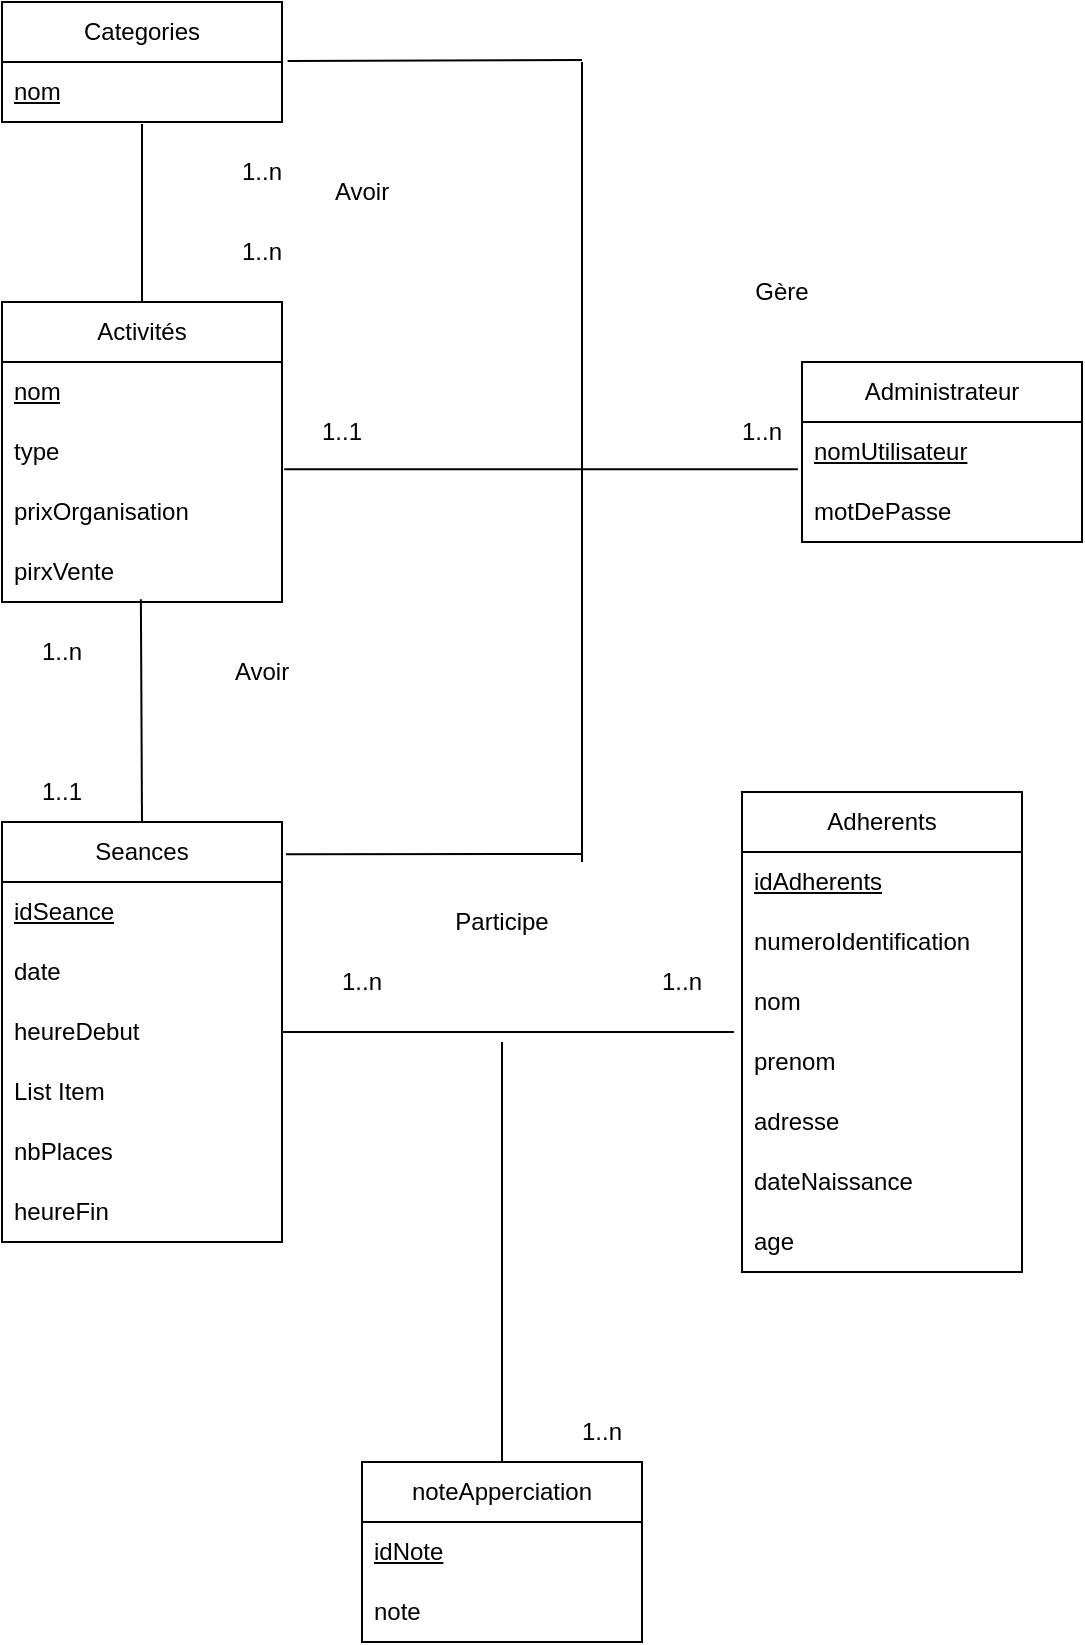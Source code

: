<mxfile version="24.8.3">
  <diagram name="Page-1" id="BqMI_8spcaLeumQzxmcD">
    <mxGraphModel dx="1188" dy="653" grid="1" gridSize="10" guides="1" tooltips="1" connect="1" arrows="1" fold="1" page="1" pageScale="1" pageWidth="827" pageHeight="1169" math="0" shadow="0">
      <root>
        <mxCell id="0" />
        <mxCell id="1" parent="0" />
        <mxCell id="B2Yp9G5Sk2Scn-XK5Tx--1" value="Adherents" style="swimlane;fontStyle=0;childLayout=stackLayout;horizontal=1;startSize=30;horizontalStack=0;resizeParent=1;resizeParentMax=0;resizeLast=0;collapsible=1;marginBottom=0;whiteSpace=wrap;html=1;" vertex="1" parent="1">
          <mxGeometry x="420" y="505" width="140" height="240" as="geometry" />
        </mxCell>
        <mxCell id="B2Yp9G5Sk2Scn-XK5Tx--25" value="&lt;u&gt;idAdherents&lt;/u&gt;" style="text;strokeColor=none;fillColor=none;align=left;verticalAlign=middle;spacingLeft=4;spacingRight=4;overflow=hidden;points=[[0,0.5],[1,0.5]];portConstraint=eastwest;rotatable=0;whiteSpace=wrap;html=1;" vertex="1" parent="B2Yp9G5Sk2Scn-XK5Tx--1">
          <mxGeometry y="30" width="140" height="30" as="geometry" />
        </mxCell>
        <mxCell id="B2Yp9G5Sk2Scn-XK5Tx--2" value="numeroIdentification" style="text;strokeColor=none;fillColor=none;align=left;verticalAlign=middle;spacingLeft=4;spacingRight=4;overflow=hidden;points=[[0,0.5],[1,0.5]];portConstraint=eastwest;rotatable=0;whiteSpace=wrap;html=1;" vertex="1" parent="B2Yp9G5Sk2Scn-XK5Tx--1">
          <mxGeometry y="60" width="140" height="30" as="geometry" />
        </mxCell>
        <mxCell id="B2Yp9G5Sk2Scn-XK5Tx--3" value="nom" style="text;strokeColor=none;fillColor=none;align=left;verticalAlign=middle;spacingLeft=4;spacingRight=4;overflow=hidden;points=[[0,0.5],[1,0.5]];portConstraint=eastwest;rotatable=0;whiteSpace=wrap;html=1;" vertex="1" parent="B2Yp9G5Sk2Scn-XK5Tx--1">
          <mxGeometry y="90" width="140" height="30" as="geometry" />
        </mxCell>
        <mxCell id="B2Yp9G5Sk2Scn-XK5Tx--4" value="prenom" style="text;strokeColor=none;fillColor=none;align=left;verticalAlign=middle;spacingLeft=4;spacingRight=4;overflow=hidden;points=[[0,0.5],[1,0.5]];portConstraint=eastwest;rotatable=0;whiteSpace=wrap;html=1;" vertex="1" parent="B2Yp9G5Sk2Scn-XK5Tx--1">
          <mxGeometry y="120" width="140" height="30" as="geometry" />
        </mxCell>
        <mxCell id="B2Yp9G5Sk2Scn-XK5Tx--5" value="adresse" style="text;strokeColor=none;fillColor=none;align=left;verticalAlign=middle;spacingLeft=4;spacingRight=4;overflow=hidden;points=[[0,0.5],[1,0.5]];portConstraint=eastwest;rotatable=0;whiteSpace=wrap;html=1;" vertex="1" parent="B2Yp9G5Sk2Scn-XK5Tx--1">
          <mxGeometry y="150" width="140" height="30" as="geometry" />
        </mxCell>
        <mxCell id="B2Yp9G5Sk2Scn-XK5Tx--7" value="dateNaissance" style="text;strokeColor=none;fillColor=none;align=left;verticalAlign=middle;spacingLeft=4;spacingRight=4;overflow=hidden;points=[[0,0.5],[1,0.5]];portConstraint=eastwest;rotatable=0;whiteSpace=wrap;html=1;" vertex="1" parent="B2Yp9G5Sk2Scn-XK5Tx--1">
          <mxGeometry y="180" width="140" height="30" as="geometry" />
        </mxCell>
        <mxCell id="B2Yp9G5Sk2Scn-XK5Tx--8" value="age" style="text;strokeColor=none;fillColor=none;align=left;verticalAlign=middle;spacingLeft=4;spacingRight=4;overflow=hidden;points=[[0,0.5],[1,0.5]];portConstraint=eastwest;rotatable=0;whiteSpace=wrap;html=1;" vertex="1" parent="B2Yp9G5Sk2Scn-XK5Tx--1">
          <mxGeometry y="210" width="140" height="30" as="geometry" />
        </mxCell>
        <mxCell id="B2Yp9G5Sk2Scn-XK5Tx--9" value="Administrateur" style="swimlane;fontStyle=0;childLayout=stackLayout;horizontal=1;startSize=30;horizontalStack=0;resizeParent=1;resizeParentMax=0;resizeLast=0;collapsible=1;marginBottom=0;whiteSpace=wrap;html=1;" vertex="1" parent="1">
          <mxGeometry x="450" y="290" width="140" height="90" as="geometry" />
        </mxCell>
        <mxCell id="B2Yp9G5Sk2Scn-XK5Tx--10" value="&lt;u&gt;nomUtilisateur&lt;/u&gt;" style="text;strokeColor=none;fillColor=none;align=left;verticalAlign=middle;spacingLeft=4;spacingRight=4;overflow=hidden;points=[[0,0.5],[1,0.5]];portConstraint=eastwest;rotatable=0;whiteSpace=wrap;html=1;" vertex="1" parent="B2Yp9G5Sk2Scn-XK5Tx--9">
          <mxGeometry y="30" width="140" height="30" as="geometry" />
        </mxCell>
        <mxCell id="B2Yp9G5Sk2Scn-XK5Tx--11" value="motDePasse" style="text;strokeColor=none;fillColor=none;align=left;verticalAlign=middle;spacingLeft=4;spacingRight=4;overflow=hidden;points=[[0,0.5],[1,0.5]];portConstraint=eastwest;rotatable=0;whiteSpace=wrap;html=1;" vertex="1" parent="B2Yp9G5Sk2Scn-XK5Tx--9">
          <mxGeometry y="60" width="140" height="30" as="geometry" />
        </mxCell>
        <mxCell id="B2Yp9G5Sk2Scn-XK5Tx--13" value="Activités" style="swimlane;fontStyle=0;childLayout=stackLayout;horizontal=1;startSize=30;horizontalStack=0;resizeParent=1;resizeParentMax=0;resizeLast=0;collapsible=1;marginBottom=0;whiteSpace=wrap;html=1;" vertex="1" parent="1">
          <mxGeometry x="50" y="260" width="140" height="150" as="geometry" />
        </mxCell>
        <mxCell id="B2Yp9G5Sk2Scn-XK5Tx--14" value="&lt;u&gt;nom&lt;/u&gt;" style="text;strokeColor=none;fillColor=none;align=left;verticalAlign=middle;spacingLeft=4;spacingRight=4;overflow=hidden;points=[[0,0.5],[1,0.5]];portConstraint=eastwest;rotatable=0;whiteSpace=wrap;html=1;" vertex="1" parent="B2Yp9G5Sk2Scn-XK5Tx--13">
          <mxGeometry y="30" width="140" height="30" as="geometry" />
        </mxCell>
        <mxCell id="B2Yp9G5Sk2Scn-XK5Tx--15" value="type" style="text;strokeColor=none;fillColor=none;align=left;verticalAlign=middle;spacingLeft=4;spacingRight=4;overflow=hidden;points=[[0,0.5],[1,0.5]];portConstraint=eastwest;rotatable=0;whiteSpace=wrap;html=1;" vertex="1" parent="B2Yp9G5Sk2Scn-XK5Tx--13">
          <mxGeometry y="60" width="140" height="30" as="geometry" />
        </mxCell>
        <mxCell id="B2Yp9G5Sk2Scn-XK5Tx--47" value="prixOrganisation" style="text;strokeColor=none;fillColor=none;align=left;verticalAlign=middle;spacingLeft=4;spacingRight=4;overflow=hidden;points=[[0,0.5],[1,0.5]];portConstraint=eastwest;rotatable=0;whiteSpace=wrap;html=1;" vertex="1" parent="B2Yp9G5Sk2Scn-XK5Tx--13">
          <mxGeometry y="90" width="140" height="30" as="geometry" />
        </mxCell>
        <mxCell id="B2Yp9G5Sk2Scn-XK5Tx--48" value="pirxVente" style="text;strokeColor=none;fillColor=none;align=left;verticalAlign=middle;spacingLeft=4;spacingRight=4;overflow=hidden;points=[[0,0.5],[1,0.5]];portConstraint=eastwest;rotatable=0;whiteSpace=wrap;html=1;" vertex="1" parent="B2Yp9G5Sk2Scn-XK5Tx--13">
          <mxGeometry y="120" width="140" height="30" as="geometry" />
        </mxCell>
        <mxCell id="B2Yp9G5Sk2Scn-XK5Tx--17" value="Seances" style="swimlane;fontStyle=0;childLayout=stackLayout;horizontal=1;startSize=30;horizontalStack=0;resizeParent=1;resizeParentMax=0;resizeLast=0;collapsible=1;marginBottom=0;whiteSpace=wrap;html=1;" vertex="1" parent="1">
          <mxGeometry x="50" y="520" width="140" height="210" as="geometry" />
        </mxCell>
        <mxCell id="B2Yp9G5Sk2Scn-XK5Tx--23" value="&lt;u&gt;idSeance&lt;/u&gt;" style="text;strokeColor=none;fillColor=none;align=left;verticalAlign=middle;spacingLeft=4;spacingRight=4;overflow=hidden;points=[[0,0.5],[1,0.5]];portConstraint=eastwest;rotatable=0;whiteSpace=wrap;html=1;" vertex="1" parent="B2Yp9G5Sk2Scn-XK5Tx--17">
          <mxGeometry y="30" width="140" height="30" as="geometry" />
        </mxCell>
        <mxCell id="B2Yp9G5Sk2Scn-XK5Tx--18" value="date" style="text;strokeColor=none;fillColor=none;align=left;verticalAlign=middle;spacingLeft=4;spacingRight=4;overflow=hidden;points=[[0,0.5],[1,0.5]];portConstraint=eastwest;rotatable=0;whiteSpace=wrap;html=1;" vertex="1" parent="B2Yp9G5Sk2Scn-XK5Tx--17">
          <mxGeometry y="60" width="140" height="30" as="geometry" />
        </mxCell>
        <mxCell id="B2Yp9G5Sk2Scn-XK5Tx--19" value="heureDebut" style="text;strokeColor=none;fillColor=none;align=left;verticalAlign=middle;spacingLeft=4;spacingRight=4;overflow=hidden;points=[[0,0.5],[1,0.5]];portConstraint=eastwest;rotatable=0;whiteSpace=wrap;html=1;" vertex="1" parent="B2Yp9G5Sk2Scn-XK5Tx--17">
          <mxGeometry y="90" width="140" height="30" as="geometry" />
        </mxCell>
        <mxCell id="B2Yp9G5Sk2Scn-XK5Tx--21" value="List Item" style="text;strokeColor=none;fillColor=none;align=left;verticalAlign=middle;spacingLeft=4;spacingRight=4;overflow=hidden;points=[[0,0.5],[1,0.5]];portConstraint=eastwest;rotatable=0;whiteSpace=wrap;html=1;" vertex="1" parent="B2Yp9G5Sk2Scn-XK5Tx--17">
          <mxGeometry y="120" width="140" height="30" as="geometry" />
        </mxCell>
        <mxCell id="B2Yp9G5Sk2Scn-XK5Tx--22" value="nbPlaces" style="text;strokeColor=none;fillColor=none;align=left;verticalAlign=middle;spacingLeft=4;spacingRight=4;overflow=hidden;points=[[0,0.5],[1,0.5]];portConstraint=eastwest;rotatable=0;whiteSpace=wrap;html=1;" vertex="1" parent="B2Yp9G5Sk2Scn-XK5Tx--17">
          <mxGeometry y="150" width="140" height="30" as="geometry" />
        </mxCell>
        <mxCell id="B2Yp9G5Sk2Scn-XK5Tx--20" value="heureFin" style="text;strokeColor=none;fillColor=none;align=left;verticalAlign=middle;spacingLeft=4;spacingRight=4;overflow=hidden;points=[[0,0.5],[1,0.5]];portConstraint=eastwest;rotatable=0;whiteSpace=wrap;html=1;" vertex="1" parent="B2Yp9G5Sk2Scn-XK5Tx--17">
          <mxGeometry y="180" width="140" height="30" as="geometry" />
        </mxCell>
        <mxCell id="B2Yp9G5Sk2Scn-XK5Tx--26" value="noteApperciation" style="swimlane;fontStyle=0;childLayout=stackLayout;horizontal=1;startSize=30;horizontalStack=0;resizeParent=1;resizeParentMax=0;resizeLast=0;collapsible=1;marginBottom=0;whiteSpace=wrap;html=1;" vertex="1" parent="1">
          <mxGeometry x="230" y="840" width="140" height="90" as="geometry" />
        </mxCell>
        <mxCell id="B2Yp9G5Sk2Scn-XK5Tx--27" value="&lt;u&gt;idNote&lt;/u&gt;" style="text;strokeColor=none;fillColor=none;align=left;verticalAlign=middle;spacingLeft=4;spacingRight=4;overflow=hidden;points=[[0,0.5],[1,0.5]];portConstraint=eastwest;rotatable=0;whiteSpace=wrap;html=1;" vertex="1" parent="B2Yp9G5Sk2Scn-XK5Tx--26">
          <mxGeometry y="30" width="140" height="30" as="geometry" />
        </mxCell>
        <mxCell id="B2Yp9G5Sk2Scn-XK5Tx--28" value="note" style="text;strokeColor=none;fillColor=none;align=left;verticalAlign=middle;spacingLeft=4;spacingRight=4;overflow=hidden;points=[[0,0.5],[1,0.5]];portConstraint=eastwest;rotatable=0;whiteSpace=wrap;html=1;" vertex="1" parent="B2Yp9G5Sk2Scn-XK5Tx--26">
          <mxGeometry y="60" width="140" height="30" as="geometry" />
        </mxCell>
        <mxCell id="B2Yp9G5Sk2Scn-XK5Tx--30" value="Categories" style="swimlane;fontStyle=0;childLayout=stackLayout;horizontal=1;startSize=30;horizontalStack=0;resizeParent=1;resizeParentMax=0;resizeLast=0;collapsible=1;marginBottom=0;whiteSpace=wrap;html=1;" vertex="1" parent="1">
          <mxGeometry x="50" y="110" width="140" height="60" as="geometry" />
        </mxCell>
        <mxCell id="B2Yp9G5Sk2Scn-XK5Tx--31" value="&lt;u&gt;nom&lt;/u&gt;" style="text;strokeColor=none;fillColor=none;align=left;verticalAlign=middle;spacingLeft=4;spacingRight=4;overflow=hidden;points=[[0,0.5],[1,0.5]];portConstraint=eastwest;rotatable=0;whiteSpace=wrap;html=1;" vertex="1" parent="B2Yp9G5Sk2Scn-XK5Tx--30">
          <mxGeometry y="30" width="140" height="30" as="geometry" />
        </mxCell>
        <mxCell id="B2Yp9G5Sk2Scn-XK5Tx--34" value="" style="endArrow=none;html=1;rounded=0;entryX=0.496;entryY=0.956;entryDx=0;entryDy=0;entryPerimeter=0;exitX=0.5;exitY=0;exitDx=0;exitDy=0;" edge="1" parent="1" source="B2Yp9G5Sk2Scn-XK5Tx--17" target="B2Yp9G5Sk2Scn-XK5Tx--48">
          <mxGeometry width="50" height="50" relative="1" as="geometry">
            <mxPoint x="90" y="460" as="sourcePoint" />
            <mxPoint x="140" y="410" as="targetPoint" />
          </mxGeometry>
        </mxCell>
        <mxCell id="B2Yp9G5Sk2Scn-XK5Tx--35" value="Avoir" style="text;html=1;align=center;verticalAlign=middle;whiteSpace=wrap;rounded=0;" vertex="1" parent="1">
          <mxGeometry x="150" y="430" width="60" height="30" as="geometry" />
        </mxCell>
        <mxCell id="B2Yp9G5Sk2Scn-XK5Tx--36" value="1..n" style="text;html=1;align=center;verticalAlign=middle;whiteSpace=wrap;rounded=0;" vertex="1" parent="1">
          <mxGeometry x="50" y="420" width="60" height="30" as="geometry" />
        </mxCell>
        <mxCell id="B2Yp9G5Sk2Scn-XK5Tx--37" value="1..1" style="text;html=1;align=center;verticalAlign=middle;whiteSpace=wrap;rounded=0;" vertex="1" parent="1">
          <mxGeometry x="50" y="490" width="60" height="30" as="geometry" />
        </mxCell>
        <mxCell id="B2Yp9G5Sk2Scn-XK5Tx--38" value="" style="endArrow=none;html=1;rounded=0;exitX=1;exitY=0.5;exitDx=0;exitDy=0;entryX=-0.029;entryY=0;entryDx=0;entryDy=0;entryPerimeter=0;" edge="1" parent="1" source="B2Yp9G5Sk2Scn-XK5Tx--19" target="B2Yp9G5Sk2Scn-XK5Tx--4">
          <mxGeometry width="50" height="50" relative="1" as="geometry">
            <mxPoint x="260" y="660" as="sourcePoint" />
            <mxPoint x="310" y="610" as="targetPoint" />
          </mxGeometry>
        </mxCell>
        <mxCell id="B2Yp9G5Sk2Scn-XK5Tx--39" value="Participe" style="text;html=1;align=center;verticalAlign=middle;whiteSpace=wrap;rounded=0;" vertex="1" parent="1">
          <mxGeometry x="270" y="555" width="60" height="30" as="geometry" />
        </mxCell>
        <mxCell id="B2Yp9G5Sk2Scn-XK5Tx--40" value="1..n" style="text;html=1;align=center;verticalAlign=middle;whiteSpace=wrap;rounded=0;" vertex="1" parent="1">
          <mxGeometry x="200" y="585" width="60" height="30" as="geometry" />
        </mxCell>
        <mxCell id="B2Yp9G5Sk2Scn-XK5Tx--41" value="1..n" style="text;html=1;align=center;verticalAlign=middle;whiteSpace=wrap;rounded=0;" vertex="1" parent="1">
          <mxGeometry x="360" y="585" width="60" height="30" as="geometry" />
        </mxCell>
        <mxCell id="B2Yp9G5Sk2Scn-XK5Tx--42" value="" style="endArrow=none;html=1;rounded=0;exitX=0.5;exitY=0;exitDx=0;exitDy=0;" edge="1" parent="1" source="B2Yp9G5Sk2Scn-XK5Tx--26">
          <mxGeometry width="50" height="50" relative="1" as="geometry">
            <mxPoint x="290" y="790" as="sourcePoint" />
            <mxPoint x="300" y="630" as="targetPoint" />
          </mxGeometry>
        </mxCell>
        <mxCell id="B2Yp9G5Sk2Scn-XK5Tx--43" value="1..n" style="text;html=1;align=center;verticalAlign=middle;whiteSpace=wrap;rounded=0;" vertex="1" parent="1">
          <mxGeometry x="320" y="810" width="60" height="30" as="geometry" />
        </mxCell>
        <mxCell id="B2Yp9G5Sk2Scn-XK5Tx--44" value="" style="endArrow=none;html=1;rounded=0;entryX=0.5;entryY=1.033;entryDx=0;entryDy=0;entryPerimeter=0;exitX=0.5;exitY=0;exitDx=0;exitDy=0;" edge="1" parent="1" source="B2Yp9G5Sk2Scn-XK5Tx--13" target="B2Yp9G5Sk2Scn-XK5Tx--31">
          <mxGeometry width="50" height="50" relative="1" as="geometry">
            <mxPoint x="100" y="260" as="sourcePoint" />
            <mxPoint x="150" y="210" as="targetPoint" />
          </mxGeometry>
        </mxCell>
        <mxCell id="B2Yp9G5Sk2Scn-XK5Tx--45" value="1..n" style="text;html=1;align=center;verticalAlign=middle;whiteSpace=wrap;rounded=0;" vertex="1" parent="1">
          <mxGeometry x="150" y="220" width="60" height="30" as="geometry" />
        </mxCell>
        <mxCell id="B2Yp9G5Sk2Scn-XK5Tx--46" value="1..n" style="text;html=1;align=center;verticalAlign=middle;whiteSpace=wrap;rounded=0;" vertex="1" parent="1">
          <mxGeometry x="150" y="180" width="60" height="30" as="geometry" />
        </mxCell>
        <mxCell id="B2Yp9G5Sk2Scn-XK5Tx--49" value="Avoir" style="text;html=1;align=center;verticalAlign=middle;whiteSpace=wrap;rounded=0;" vertex="1" parent="1">
          <mxGeometry x="200" y="190" width="60" height="30" as="geometry" />
        </mxCell>
        <mxCell id="B2Yp9G5Sk2Scn-XK5Tx--50" value="" style="endArrow=none;html=1;rounded=0;exitX=1.008;exitY=0.789;exitDx=0;exitDy=0;exitPerimeter=0;entryX=-0.015;entryY=0.789;entryDx=0;entryDy=0;entryPerimeter=0;" edge="1" parent="1" source="B2Yp9G5Sk2Scn-XK5Tx--15" target="B2Yp9G5Sk2Scn-XK5Tx--10">
          <mxGeometry width="50" height="50" relative="1" as="geometry">
            <mxPoint x="310" y="370" as="sourcePoint" />
            <mxPoint x="360" y="320" as="targetPoint" />
          </mxGeometry>
        </mxCell>
        <mxCell id="B2Yp9G5Sk2Scn-XK5Tx--51" value="Gère" style="text;html=1;align=center;verticalAlign=middle;whiteSpace=wrap;rounded=0;" vertex="1" parent="1">
          <mxGeometry x="410" y="240" width="60" height="30" as="geometry" />
        </mxCell>
        <mxCell id="B2Yp9G5Sk2Scn-XK5Tx--52" value="1..n" style="text;html=1;align=center;verticalAlign=middle;whiteSpace=wrap;rounded=0;" vertex="1" parent="1">
          <mxGeometry x="400" y="310" width="60" height="30" as="geometry" />
        </mxCell>
        <mxCell id="B2Yp9G5Sk2Scn-XK5Tx--53" value="1..1" style="text;html=1;align=center;verticalAlign=middle;whiteSpace=wrap;rounded=0;" vertex="1" parent="1">
          <mxGeometry x="190" y="310" width="60" height="30" as="geometry" />
        </mxCell>
        <mxCell id="B2Yp9G5Sk2Scn-XK5Tx--54" value="" style="endArrow=none;html=1;rounded=0;exitX=1.02;exitY=-0.017;exitDx=0;exitDy=0;exitPerimeter=0;" edge="1" parent="1" source="B2Yp9G5Sk2Scn-XK5Tx--31">
          <mxGeometry width="50" height="50" relative="1" as="geometry">
            <mxPoint x="320" y="320" as="sourcePoint" />
            <mxPoint x="340" y="139" as="targetPoint" />
          </mxGeometry>
        </mxCell>
        <mxCell id="B2Yp9G5Sk2Scn-XK5Tx--55" value="" style="endArrow=none;html=1;rounded=0;" edge="1" parent="1">
          <mxGeometry width="50" height="50" relative="1" as="geometry">
            <mxPoint x="340" y="340" as="sourcePoint" />
            <mxPoint x="340" y="140" as="targetPoint" />
          </mxGeometry>
        </mxCell>
        <mxCell id="B2Yp9G5Sk2Scn-XK5Tx--56" value="" style="endArrow=none;html=1;rounded=0;" edge="1" parent="1">
          <mxGeometry width="50" height="50" relative="1" as="geometry">
            <mxPoint x="340" y="540" as="sourcePoint" />
            <mxPoint x="340" y="340" as="targetPoint" />
          </mxGeometry>
        </mxCell>
        <mxCell id="B2Yp9G5Sk2Scn-XK5Tx--57" value="" style="endArrow=none;html=1;rounded=0;exitX=1.014;exitY=0.077;exitDx=0;exitDy=0;exitPerimeter=0;" edge="1" parent="1" source="B2Yp9G5Sk2Scn-XK5Tx--17">
          <mxGeometry width="50" height="50" relative="1" as="geometry">
            <mxPoint x="280" y="550" as="sourcePoint" />
            <mxPoint x="340" y="536" as="targetPoint" />
          </mxGeometry>
        </mxCell>
      </root>
    </mxGraphModel>
  </diagram>
</mxfile>
